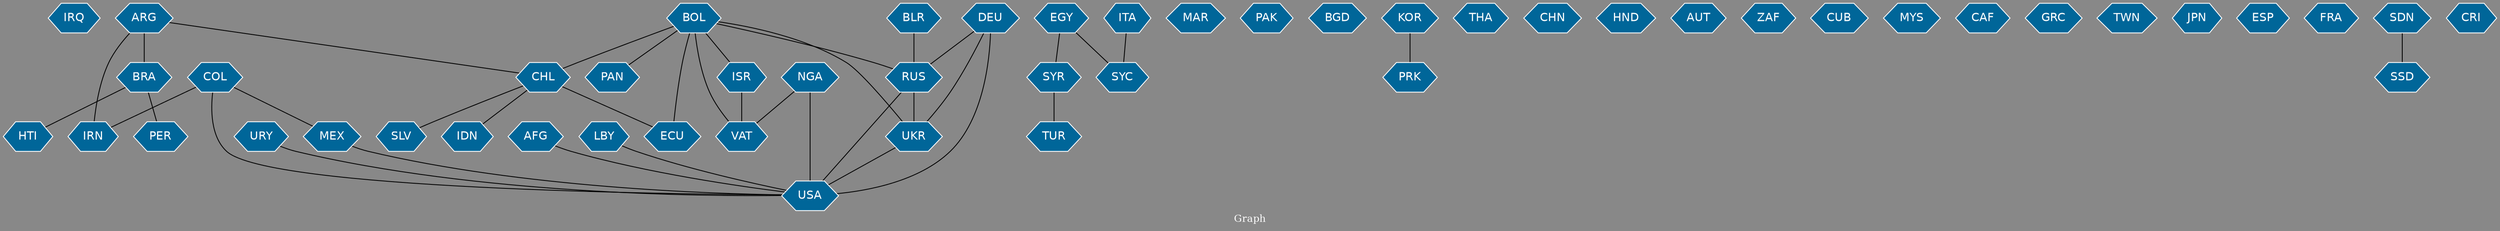 // Countries together in item graph
graph {
	graph [bgcolor="#888888" fontcolor=white fontsize=12 label="Graph" outputorder=edgesfirst overlap=prism]
	node [color=white fillcolor="#006699" fontcolor=white fontname=Helvetica shape=hexagon style=filled]
	edge [arrowhead=open color=black fontcolor=white fontname=Courier fontsize=12]
		IRQ [label=IRQ]
		ARG [label=ARG]
		COL [label=COL]
		TUR [label=TUR]
		MAR [label=MAR]
		URY [label=URY]
		PAK [label=PAK]
		BRA [label=BRA]
		HTI [label=HTI]
		CHL [label=CHL]
		BGD [label=BGD]
		KOR [label=KOR]
		RUS [label=RUS]
		UKR [label=UKR]
		PAN [label=PAN]
		USA [label=USA]
		THA [label=THA]
		CHN [label=CHN]
		NGA [label=NGA]
		PRK [label=PRK]
		ECU [label=ECU]
		HND [label=HND]
		SYR [label=SYR]
		AFG [label=AFG]
		BOL [label=BOL]
		SYC [label=SYC]
		LBY [label=LBY]
		BLR [label=BLR]
		VAT [label=VAT]
		PER [label=PER]
		AUT [label=AUT]
		ZAF [label=ZAF]
		IRN [label=IRN]
		EGY [label=EGY]
		DEU [label=DEU]
		CUB [label=CUB]
		MYS [label=MYS]
		IDN [label=IDN]
		MEX [label=MEX]
		CAF [label=CAF]
		GRC [label=GRC]
		TWN [label=TWN]
		JPN [label=JPN]
		ISR [label=ISR]
		ITA [label=ITA]
		ESP [label=ESP]
		FRA [label=FRA]
		SSD [label=SSD]
		SDN [label=SDN]
		SLV [label=SLV]
		CRI [label=CRI]
			MEX -- USA [weight=1]
			DEU -- UKR [weight=1]
			KOR -- PRK [weight=2]
			BRA -- HTI [weight=1]
			NGA -- USA [weight=2]
			DEU -- RUS [weight=1]
			EGY -- SYC [weight=2]
			BOL -- ECU [weight=1]
			COL -- MEX [weight=1]
			URY -- USA [weight=1]
			ARG -- BRA [weight=1]
			BLR -- RUS [weight=1]
			ARG -- IRN [weight=1]
			BOL -- PAN [weight=1]
			CHL -- ECU [weight=3]
			BOL -- ISR [weight=2]
			ARG -- CHL [weight=1]
			ISR -- VAT [weight=2]
			AFG -- USA [weight=1]
			BOL -- UKR [weight=2]
			COL -- USA [weight=1]
			RUS -- USA [weight=1]
			DEU -- USA [weight=2]
			RUS -- UKR [weight=10]
			CHL -- SLV [weight=1]
			SYR -- TUR [weight=1]
			CHL -- IDN [weight=1]
			LBY -- USA [weight=1]
			SDN -- SSD [weight=1]
			NGA -- VAT [weight=1]
			UKR -- USA [weight=2]
			BOL -- CHL [weight=1]
			BOL -- RUS [weight=1]
			BRA -- PER [weight=1]
			ITA -- SYC [weight=1]
			BOL -- VAT [weight=4]
			COL -- IRN [weight=1]
			EGY -- SYR [weight=1]
}